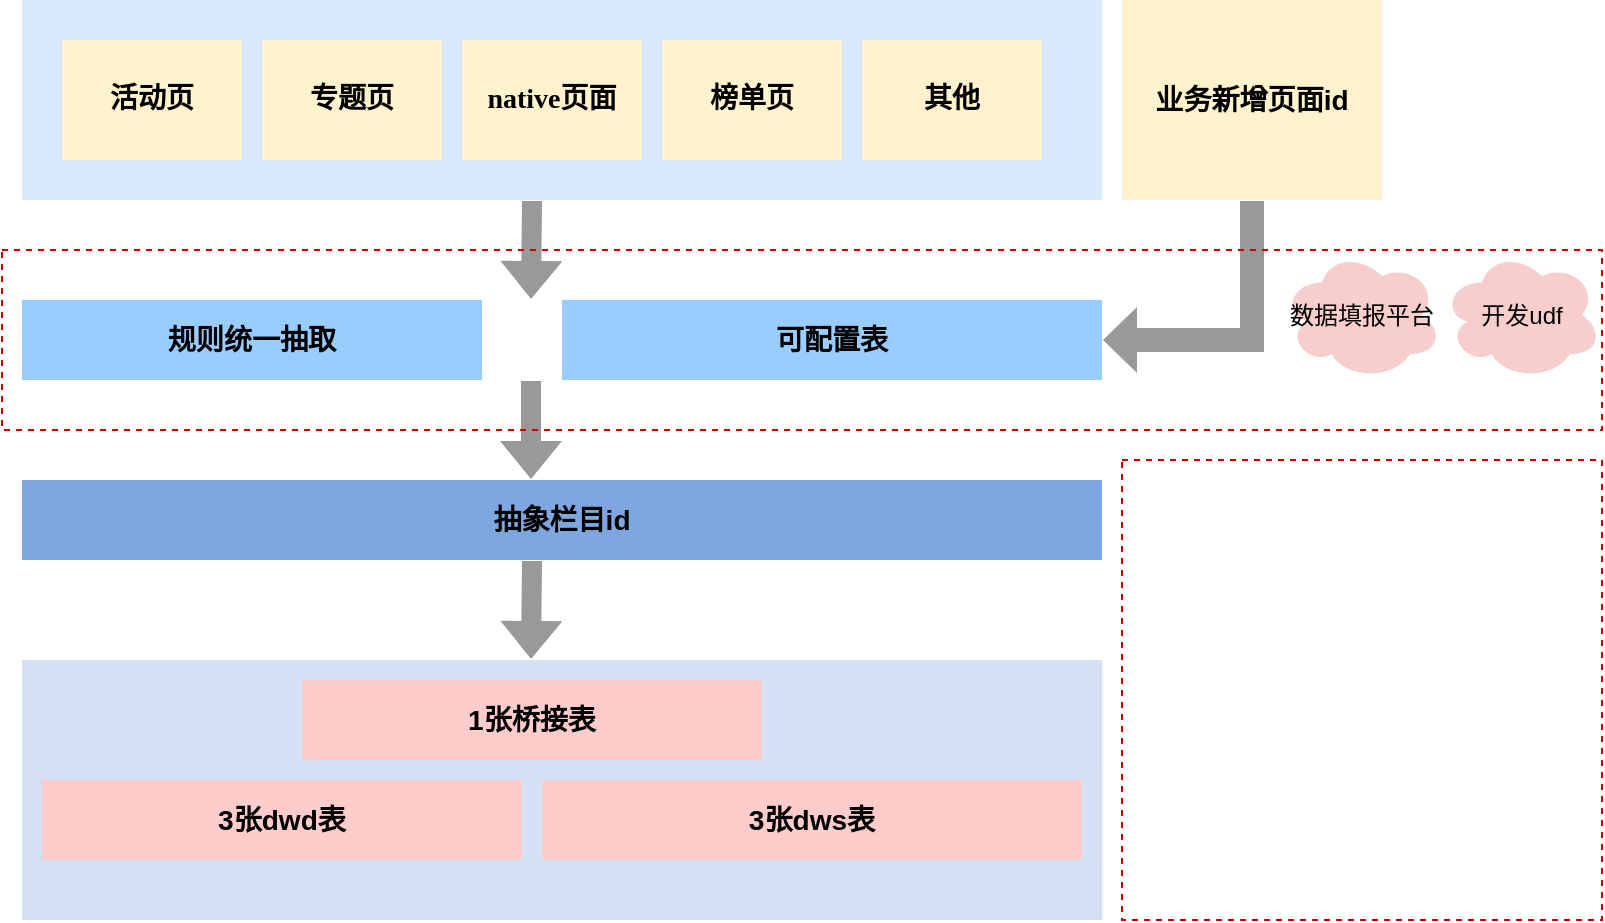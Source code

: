 <mxfile version="16.6.4" type="github">
  <diagram id="ZLGJGffp-yph2zPGGAwK" name="第 1 页">
    <mxGraphModel dx="1110" dy="413" grid="1" gridSize="10" guides="1" tooltips="1" connect="1" arrows="1" fold="1" page="1" pageScale="1" pageWidth="827" pageHeight="1169" math="0" shadow="0">
      <root>
        <mxCell id="0" />
        <mxCell id="1" parent="0" />
        <mxCell id="7lG7UyvzU5045cMSKAaZ-19" value="" style="rounded=0;whiteSpace=wrap;html=1;fontColor=none;fillColor=#D4E1F5;strokeColor=none;" vertex="1" parent="1">
          <mxGeometry x="130" y="420" width="540" height="130" as="geometry" />
        </mxCell>
        <mxCell id="7lG7UyvzU5045cMSKAaZ-12" value="" style="rounded=0;whiteSpace=wrap;html=1;fillColor=#DAE8FC;strokeColor=none;" vertex="1" parent="1">
          <mxGeometry x="130" y="90" width="540" height="100" as="geometry" />
        </mxCell>
        <mxCell id="T-cb4IlArOU8WCy4CD7B-2" value="&lt;div class=&quot;okr-block-clipboard&quot; style=&quot;font-size: 14px&quot;&gt;&lt;/div&gt;&lt;div style=&quot;font-size: 14px&quot;&gt;活动页&lt;/div&gt;" style="rounded=0;whiteSpace=wrap;html=1;sketch=0;fontStyle=1;fontFamily=Times New Roman;fontSize=14;strokeColor=none;fillColor=#fff2cc;" parent="1" vertex="1">
          <mxGeometry x="150" y="110" width="90" height="60" as="geometry" />
        </mxCell>
        <mxCell id="T-cb4IlArOU8WCy4CD7B-7" value="&lt;div class=&quot;okr-block-clipboard&quot; style=&quot;font-size: 14px&quot;&gt;&lt;/div&gt;&lt;h3 style=&quot;font-size: 14px&quot;&gt;native页面&lt;/h3&gt;" style="rounded=0;whiteSpace=wrap;html=1;sketch=0;fontStyle=1;fontFamily=Times New Roman;fontSize=14;strokeColor=none;fillColor=#fff2cc;" parent="1" vertex="1">
          <mxGeometry x="350" y="110" width="90" height="60" as="geometry" />
        </mxCell>
        <mxCell id="T-cb4IlArOU8WCy4CD7B-8" value="&lt;div class=&quot;okr-block-clipboard&quot; style=&quot;font-size: 14px;&quot;&gt;&lt;/div&gt;&lt;div style=&quot;font-size: 14px;&quot;&gt;榜单页&lt;/div&gt;" style="rounded=0;whiteSpace=wrap;html=1;sketch=0;fontStyle=1;fontFamily=Times New Roman;fontSize=14;strokeColor=none;fillColor=#fff2cc;" parent="1" vertex="1">
          <mxGeometry x="450" y="110" width="90" height="60" as="geometry" />
        </mxCell>
        <mxCell id="7lG7UyvzU5045cMSKAaZ-1" value="&lt;div class=&quot;okr-block-clipboard&quot; style=&quot;font-size: 14px&quot;&gt;&lt;/div&gt;&lt;div style=&quot;font-size: 14px&quot;&gt;其他&lt;/div&gt;" style="rounded=0;whiteSpace=wrap;html=1;sketch=0;fontStyle=1;fontFamily=Times New Roman;fontSize=14;strokeColor=none;fillColor=#FFF2CC;" vertex="1" parent="1">
          <mxGeometry x="550" y="110" width="90" height="60" as="geometry" />
        </mxCell>
        <mxCell id="7lG7UyvzU5045cMSKAaZ-2" value="&lt;h3&gt;规则统一抽取&lt;/h3&gt;" style="rounded=0;whiteSpace=wrap;html=1;fillColor=#99CCFF;strokeColor=none;" vertex="1" parent="1">
          <mxGeometry x="130" y="240" width="230" height="40" as="geometry" />
        </mxCell>
        <mxCell id="7lG7UyvzU5045cMSKAaZ-4" value="&lt;h3&gt;抽象栏目id&lt;/h3&gt;" style="rounded=0;whiteSpace=wrap;html=1;strokeColor=none;fillColor=#7EA6E0;" vertex="1" parent="1">
          <mxGeometry x="130" y="330" width="540" height="40" as="geometry" />
        </mxCell>
        <mxCell id="7lG7UyvzU5045cMSKAaZ-6" value="&lt;div class=&quot;okr-block-clipboard&quot; style=&quot;font-size: 14px&quot;&gt;&lt;/div&gt;&lt;div style=&quot;font-size: 14px&quot;&gt;专题页&lt;/div&gt;" style="rounded=0;whiteSpace=wrap;html=1;sketch=0;fontStyle=1;fontFamily=Times New Roman;fontSize=14;strokeColor=none;fillColor=#fff2cc;" vertex="1" parent="1">
          <mxGeometry x="250" y="110" width="90" height="60" as="geometry" />
        </mxCell>
        <mxCell id="7lG7UyvzU5045cMSKAaZ-7" value="" style="shape=flexArrow;endArrow=classic;html=1;rounded=0;strokeColor=none;fillColor=#999999;" edge="1" parent="1">
          <mxGeometry width="50" height="50" relative="1" as="geometry">
            <mxPoint x="385" y="190" as="sourcePoint" />
            <mxPoint x="384.5" y="240" as="targetPoint" />
          </mxGeometry>
        </mxCell>
        <mxCell id="7lG7UyvzU5045cMSKAaZ-8" value="" style="shape=flexArrow;endArrow=classic;html=1;rounded=0;strokeColor=none;fillColor=#999999;" edge="1" parent="1">
          <mxGeometry width="50" height="50" relative="1" as="geometry">
            <mxPoint x="384.5" y="280" as="sourcePoint" />
            <mxPoint x="384.5" y="330" as="targetPoint" />
          </mxGeometry>
        </mxCell>
        <mxCell id="7lG7UyvzU5045cMSKAaZ-14" value="&lt;h3&gt;1张桥接表&lt;/h3&gt;" style="rounded=0;whiteSpace=wrap;html=1;strokeColor=none;fillColor=#FFCCCC;" vertex="1" parent="1">
          <mxGeometry x="270" y="430" width="230" height="40" as="geometry" />
        </mxCell>
        <mxCell id="7lG7UyvzU5045cMSKAaZ-15" value="&lt;h3&gt;3张dwd表&lt;/h3&gt;" style="rounded=0;whiteSpace=wrap;html=1;strokeColor=none;fillColor=#FFCCCC;" vertex="1" parent="1">
          <mxGeometry x="140" y="480" width="240" height="40" as="geometry" />
        </mxCell>
        <mxCell id="7lG7UyvzU5045cMSKAaZ-16" value="&lt;h3&gt;3张dws表&lt;/h3&gt;" style="rounded=0;whiteSpace=wrap;html=1;strokeColor=none;fillColor=#FFCCCC;" vertex="1" parent="1">
          <mxGeometry x="390" y="480" width="270" height="40" as="geometry" />
        </mxCell>
        <mxCell id="7lG7UyvzU5045cMSKAaZ-17" value="" style="shape=flexArrow;endArrow=classic;html=1;rounded=0;strokeColor=none;fillColor=#999999;" edge="1" parent="1">
          <mxGeometry width="50" height="50" relative="1" as="geometry">
            <mxPoint x="385" y="370" as="sourcePoint" />
            <mxPoint x="384.5" y="420" as="targetPoint" />
          </mxGeometry>
        </mxCell>
        <mxCell id="7lG7UyvzU5045cMSKAaZ-21" value="&lt;h3&gt;可配置表&lt;/h3&gt;" style="rounded=0;whiteSpace=wrap;html=1;fillColor=#99CCFF;strokeColor=none;" vertex="1" parent="1">
          <mxGeometry x="400" y="240" width="270" height="40" as="geometry" />
        </mxCell>
        <mxCell id="7lG7UyvzU5045cMSKAaZ-23" value="&lt;h3&gt;业务新增页面id&lt;/h3&gt;" style="rounded=0;whiteSpace=wrap;html=1;fillColor=#FFF2CC;strokeColor=none;" vertex="1" parent="1">
          <mxGeometry x="680" y="90" width="130" height="100" as="geometry" />
        </mxCell>
        <mxCell id="7lG7UyvzU5045cMSKAaZ-26" value="" style="shape=flexArrow;endArrow=classic;html=1;rounded=0;strokeColor=none;fillColor=#999999;entryX=1;entryY=0.5;entryDx=0;entryDy=0;width=12;endSize=5.33;exitX=0.5;exitY=1;exitDx=0;exitDy=0;" edge="1" parent="1" source="7lG7UyvzU5045cMSKAaZ-23" target="7lG7UyvzU5045cMSKAaZ-21">
          <mxGeometry width="50" height="50" relative="1" as="geometry">
            <mxPoint x="745" y="230" as="sourcePoint" />
            <mxPoint x="744.5" y="240" as="targetPoint" />
            <Array as="points">
              <mxPoint x="745" y="260" />
              <mxPoint x="700" y="260" />
            </Array>
          </mxGeometry>
        </mxCell>
        <mxCell id="7lG7UyvzU5045cMSKAaZ-27" value="" style="rounded=0;whiteSpace=wrap;html=1;dashed=1;fontColor=none;strokeColor=#CC0000;fillColor=none;" vertex="1" parent="1">
          <mxGeometry x="120" y="215" width="800" height="90" as="geometry" />
        </mxCell>
        <mxCell id="7lG7UyvzU5045cMSKAaZ-30" value="数据填报平台" style="ellipse;shape=cloud;whiteSpace=wrap;html=1;dashed=1;fontColor=none;strokeColor=none;fillColor=#F8CECC;" vertex="1" parent="1">
          <mxGeometry x="760" y="215" width="80" height="65" as="geometry" />
        </mxCell>
        <mxCell id="7lG7UyvzU5045cMSKAaZ-31" value="开发udf" style="ellipse;shape=cloud;whiteSpace=wrap;html=1;dashed=1;fontColor=none;strokeColor=none;fillColor=#F8CECC;" vertex="1" parent="1">
          <mxGeometry x="840" y="215" width="80" height="65" as="geometry" />
        </mxCell>
        <mxCell id="7lG7UyvzU5045cMSKAaZ-33" value="" style="rounded=0;whiteSpace=wrap;html=1;dashed=1;fontColor=none;strokeColor=#CC0000;fillColor=none;" vertex="1" parent="1">
          <mxGeometry x="680" y="320" width="240" height="230" as="geometry" />
        </mxCell>
      </root>
    </mxGraphModel>
  </diagram>
</mxfile>
